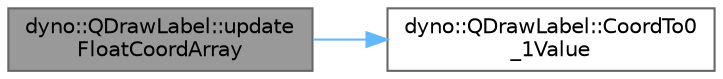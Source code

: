 digraph "dyno::QDrawLabel::updateFloatCoordArray"
{
 // LATEX_PDF_SIZE
  bgcolor="transparent";
  edge [fontname=Helvetica,fontsize=10,labelfontname=Helvetica,labelfontsize=10];
  node [fontname=Helvetica,fontsize=10,shape=box,height=0.2,width=0.4];
  rankdir="LR";
  Node1 [id="Node000001",label="dyno::QDrawLabel::update\lFloatCoordArray",height=0.2,width=0.4,color="gray40", fillcolor="grey60", style="filled", fontcolor="black",tooltip=" "];
  Node1 -> Node2 [id="edge1_Node000001_Node000002",color="steelblue1",style="solid",tooltip=" "];
  Node2 [id="Node000002",label="dyno::QDrawLabel::CoordTo0\l_1Value",height=0.2,width=0.4,color="grey40", fillcolor="white", style="filled",URL="$classdyno_1_1_q_draw_label.html#a536f18c745762b8f569a4dc9c2b498ec",tooltip=" "];
}

